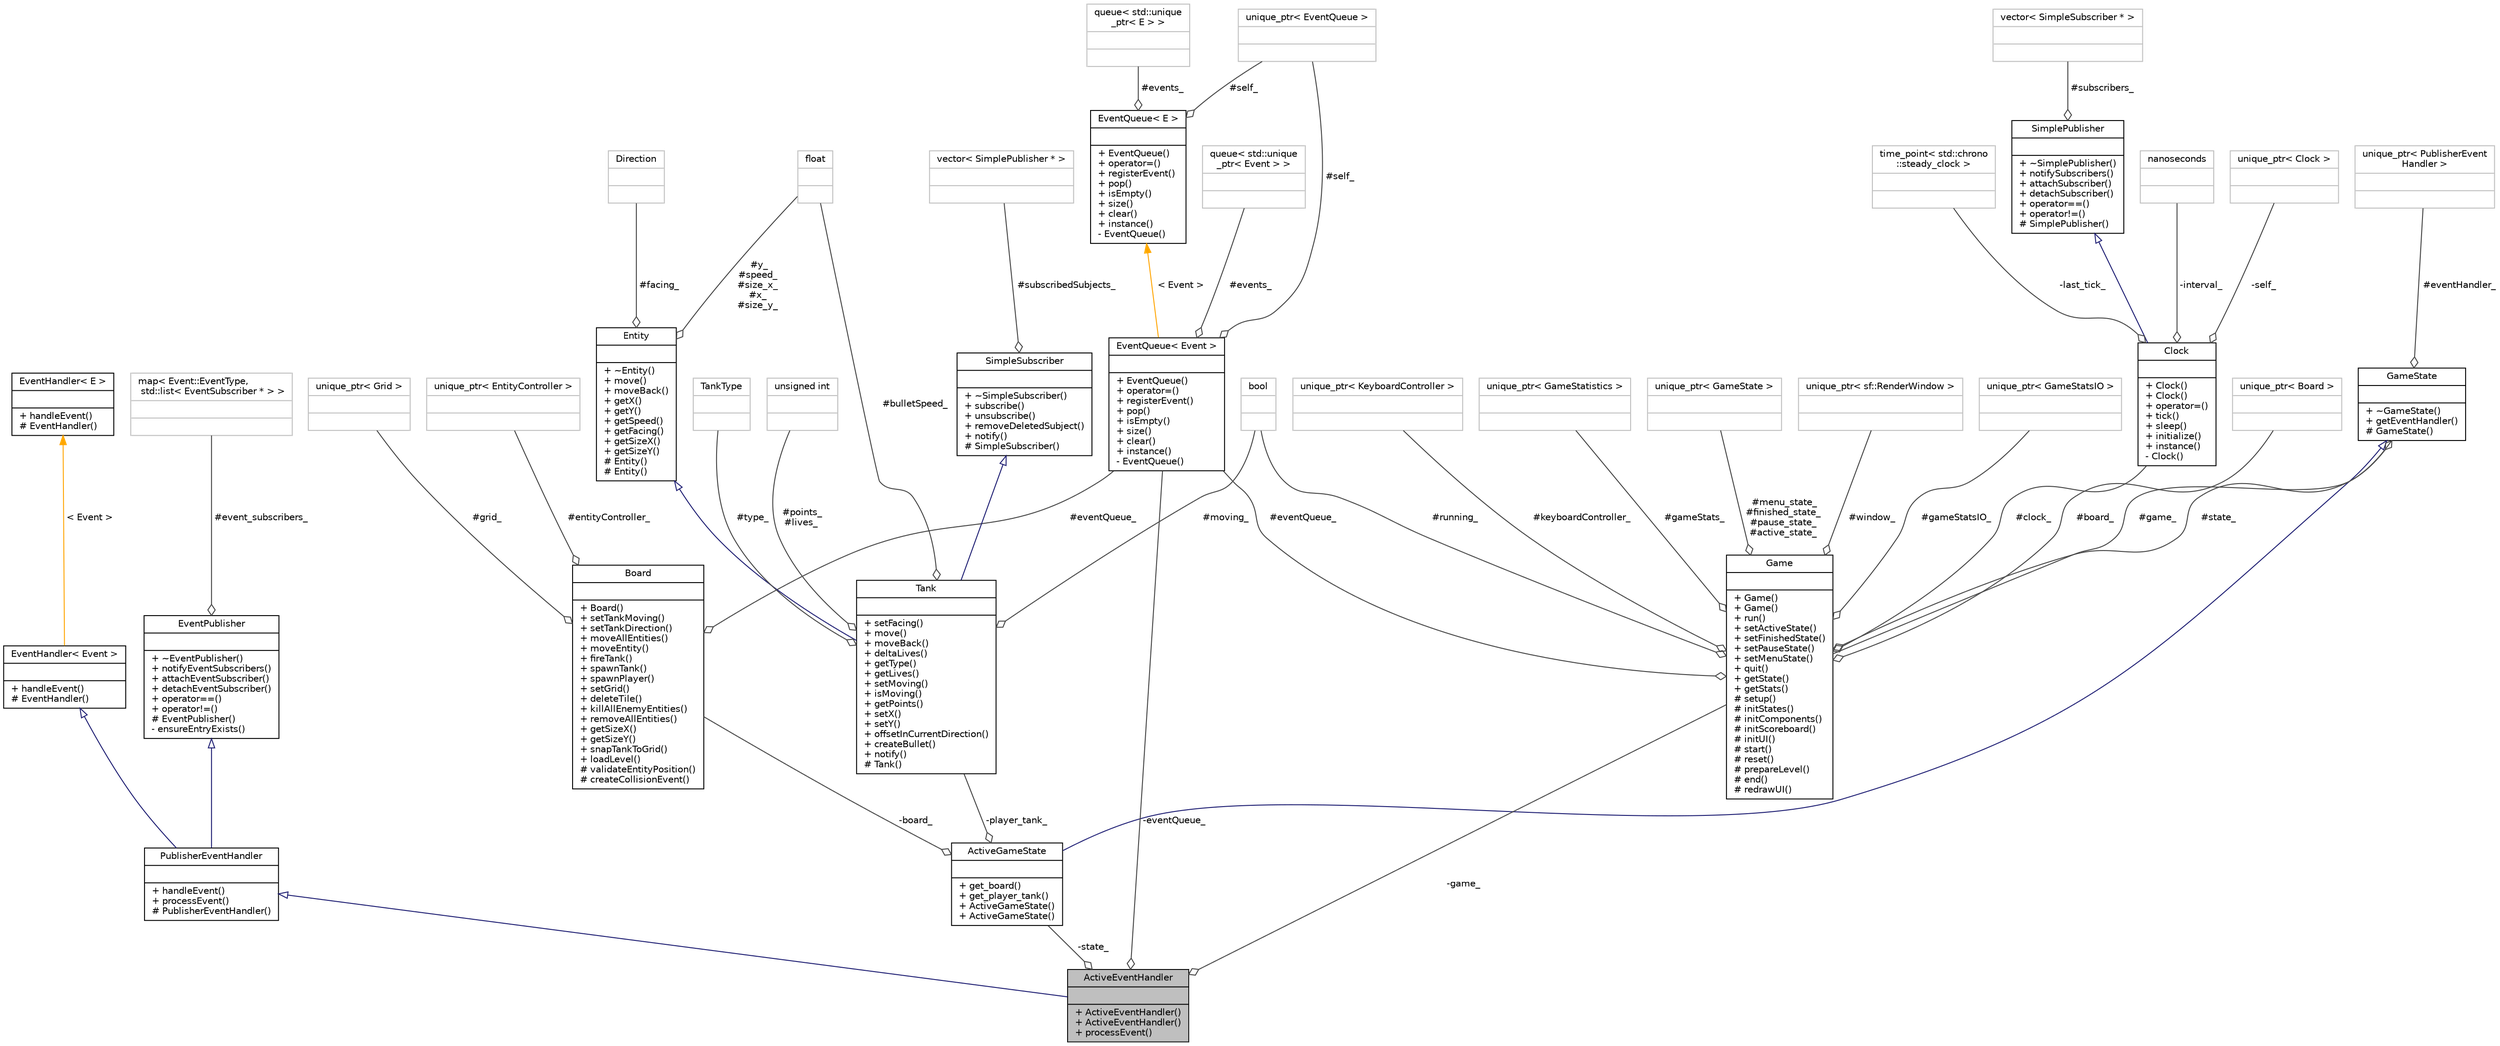 digraph "ActiveEventHandler"
{
 // INTERACTIVE_SVG=YES
 // LATEX_PDF_SIZE
  bgcolor="transparent";
  edge [fontname="Helvetica",fontsize="10",labelfontname="Helvetica",labelfontsize="10"];
  node [fontname="Helvetica",fontsize="10",shape=record];
  Node1 [label="{ActiveEventHandler\n||+ ActiveEventHandler()\l+ ActiveEventHandler()\l+ processEvent()\l}",height=0.2,width=0.4,color="black", fillcolor="grey75", style="filled", fontcolor="black",tooltip=" "];
  Node2 -> Node1 [dir="back",color="midnightblue",fontsize="10",style="solid",arrowtail="onormal",fontname="Helvetica"];
  Node2 [label="{PublisherEventHandler\n||+ handleEvent()\l+ processEvent()\l# PublisherEventHandler()\l}",height=0.2,width=0.4,color="black",URL="$class_publisher_event_handler.html",tooltip="Extended EventHandler for Event class events with publisher capabilities."];
  Node3 -> Node2 [dir="back",color="midnightblue",fontsize="10",style="solid",arrowtail="onormal",fontname="Helvetica"];
  Node3 [label="{EventPublisher\n||+ ~EventPublisher()\l+ notifyEventSubscribers()\l+ attachEventSubscriber()\l+ detachEventSubscriber()\l+ operator==()\l+ operator!=()\l# EventPublisher()\l- ensureEntryExists()\l}",height=0.2,width=0.4,color="black",URL="$class_event_publisher.html",tooltip=" "];
  Node4 -> Node3 [color="grey25",fontsize="10",style="solid",label=" #event_subscribers_" ,arrowhead="odiamond",fontname="Helvetica"];
  Node4 [label="{map\< Event::EventType,\l std::list\< EventSubscriber * \> \>\n||}",height=0.2,width=0.4,color="grey75",tooltip=" "];
  Node5 -> Node2 [dir="back",color="midnightblue",fontsize="10",style="solid",arrowtail="onormal",fontname="Helvetica"];
  Node5 [label="{EventHandler\< Event \>\n||+ handleEvent()\l# EventHandler()\l}",height=0.2,width=0.4,color="black",URL="$class_event_handler.html",tooltip=" "];
  Node6 -> Node5 [dir="back",color="orange",fontsize="10",style="solid",label=" \< Event \>" ,fontname="Helvetica"];
  Node6 [label="{EventHandler\< E \>\n||+ handleEvent()\l# EventHandler()\l}",height=0.2,width=0.4,color="black",URL="$class_event_handler.html",tooltip=" "];
  Node7 -> Node1 [color="grey25",fontsize="10",style="solid",label=" -state_" ,arrowhead="odiamond",fontname="Helvetica"];
  Node7 [label="{ActiveGameState\n||+ get_board()\l+ get_player_tank()\l+ ActiveGameState()\l+ ActiveGameState()\l}",height=0.2,width=0.4,color="black",URL="$class_active_game_state.html",tooltip=" "];
  Node8 -> Node7 [dir="back",color="midnightblue",fontsize="10",style="solid",arrowtail="onormal",fontname="Helvetica"];
  Node8 [label="{GameState\n||+ ~GameState()\l+ getEventHandler()\l# GameState()\l}",height=0.2,width=0.4,color="black",URL="$class_game_state.html",tooltip=" "];
  Node9 -> Node8 [color="grey25",fontsize="10",style="solid",label=" #game_" ,arrowhead="odiamond",fontname="Helvetica"];
  Node9 [label="{Game\n||+ Game()\l+ Game()\l+ run()\l+ setActiveState()\l+ setFinishedState()\l+ setPauseState()\l+ setMenuState()\l+ quit()\l+ getState()\l+ getStats()\l# setup()\l# initStates()\l# initComponents()\l# initScoreboard()\l# initUI()\l# start()\l# reset()\l# prepareLevel()\l# end()\l# redrawUI()\l}",height=0.2,width=0.4,color="black",URL="$class_game.html",tooltip=" "];
  Node10 -> Node9 [color="grey25",fontsize="10",style="solid",label=" #keyboardController_" ,arrowhead="odiamond",fontname="Helvetica"];
  Node10 [label="{unique_ptr\< KeyboardController \>\n||}",height=0.2,width=0.4,color="grey75",tooltip=" "];
  Node11 -> Node9 [color="grey25",fontsize="10",style="solid",label=" #gameStats_" ,arrowhead="odiamond",fontname="Helvetica"];
  Node11 [label="{unique_ptr\< GameStatistics \>\n||}",height=0.2,width=0.4,color="grey75",tooltip=" "];
  Node12 -> Node9 [color="grey25",fontsize="10",style="solid",label=" #menu_state_\n#finished_state_\n#pause_state_\n#active_state_" ,arrowhead="odiamond",fontname="Helvetica"];
  Node12 [label="{unique_ptr\< GameState \>\n||}",height=0.2,width=0.4,color="grey75",tooltip=" "];
  Node13 -> Node9 [color="grey25",fontsize="10",style="solid",label=" #window_" ,arrowhead="odiamond",fontname="Helvetica"];
  Node13 [label="{unique_ptr\< sf::RenderWindow \>\n||}",height=0.2,width=0.4,color="grey75",tooltip=" "];
  Node14 -> Node9 [color="grey25",fontsize="10",style="solid",label=" #eventQueue_" ,arrowhead="odiamond",fontname="Helvetica"];
  Node14 [label="{EventQueue\< Event \>\n||+ EventQueue()\l+ operator=()\l+ registerEvent()\l+ pop()\l+ isEmpty()\l+ size()\l+ clear()\l+ instance()\l- EventQueue()\l}",height=0.2,width=0.4,color="black",URL="$class_event_queue.html",tooltip=" "];
  Node15 -> Node14 [color="grey25",fontsize="10",style="solid",label=" #events_" ,arrowhead="odiamond",fontname="Helvetica"];
  Node15 [label="{queue\< std::unique\l_ptr\< Event \> \>\n||}",height=0.2,width=0.4,color="grey75",tooltip=" "];
  Node16 -> Node14 [color="grey25",fontsize="10",style="solid",label=" #self_" ,arrowhead="odiamond",fontname="Helvetica"];
  Node16 [label="{unique_ptr\< EventQueue \>\n||}",height=0.2,width=0.4,color="grey75",tooltip=" "];
  Node17 -> Node14 [dir="back",color="orange",fontsize="10",style="solid",label=" \< Event \>" ,fontname="Helvetica"];
  Node17 [label="{EventQueue\< E \>\n||+ EventQueue()\l+ operator=()\l+ registerEvent()\l+ pop()\l+ isEmpty()\l+ size()\l+ clear()\l+ instance()\l- EventQueue()\l}",height=0.2,width=0.4,color="black",URL="$class_event_queue.html",tooltip="Singleton class wrapper for std::queue<E>."];
  Node18 -> Node17 [color="grey25",fontsize="10",style="solid",label=" #events_" ,arrowhead="odiamond",fontname="Helvetica"];
  Node18 [label="{queue\< std::unique\l_ptr\< E \> \>\n||}",height=0.2,width=0.4,color="grey75",tooltip=" "];
  Node16 -> Node17 [color="grey25",fontsize="10",style="solid",label=" #self_" ,arrowhead="odiamond",fontname="Helvetica"];
  Node19 -> Node9 [color="grey25",fontsize="10",style="solid",label=" #gameStatsIO_" ,arrowhead="odiamond",fontname="Helvetica"];
  Node19 [label="{unique_ptr\< GameStatsIO \>\n||}",height=0.2,width=0.4,color="grey75",tooltip=" "];
  Node20 -> Node9 [color="grey25",fontsize="10",style="solid",label=" #clock_" ,arrowhead="odiamond",fontname="Helvetica"];
  Node20 [label="{Clock\n||+ Clock()\l+ Clock()\l+ operator=()\l+ tick()\l+ sleep()\l+ initialize()\l+ instance()\l- Clock()\l}",height=0.2,width=0.4,color="black",URL="$class_clock.html",tooltip="Represents an externally controlled clock running at a given frequency."];
  Node21 -> Node20 [dir="back",color="midnightblue",fontsize="10",style="solid",arrowtail="onormal",fontname="Helvetica"];
  Node21 [label="{SimplePublisher\n||+ ~SimplePublisher()\l+ notifySubscribers()\l+ attachSubscriber()\l+ detachSubscriber()\l+ operator==()\l+ operator!=()\l# SimplePublisher()\l}",height=0.2,width=0.4,color="black",URL="$class_simple_publisher.html",tooltip=" "];
  Node22 -> Node21 [color="grey25",fontsize="10",style="solid",label=" #subscribers_" ,arrowhead="odiamond",fontname="Helvetica"];
  Node22 [label="{vector\< SimpleSubscriber * \>\n||}",height=0.2,width=0.4,color="grey75",tooltip=" "];
  Node23 -> Node20 [color="grey25",fontsize="10",style="solid",label=" -interval_" ,arrowhead="odiamond",fontname="Helvetica"];
  Node23 [label="{nanoseconds\n||}",height=0.2,width=0.4,color="grey75",tooltip=" "];
  Node24 -> Node20 [color="grey25",fontsize="10",style="solid",label=" -self_" ,arrowhead="odiamond",fontname="Helvetica"];
  Node24 [label="{unique_ptr\< Clock \>\n||}",height=0.2,width=0.4,color="grey75",tooltip=" "];
  Node25 -> Node20 [color="grey25",fontsize="10",style="solid",label=" -last_tick_" ,arrowhead="odiamond",fontname="Helvetica"];
  Node25 [label="{time_point\< std::chrono\l::steady_clock \>\n||}",height=0.2,width=0.4,color="grey75",tooltip=" "];
  Node26 -> Node9 [color="grey25",fontsize="10",style="solid",label=" #running_" ,arrowhead="odiamond",fontname="Helvetica"];
  Node26 [label="{bool\n||}",height=0.2,width=0.4,color="grey75",tooltip=" "];
  Node27 -> Node9 [color="grey25",fontsize="10",style="solid",label=" #board_" ,arrowhead="odiamond",fontname="Helvetica"];
  Node27 [label="{unique_ptr\< Board \>\n||}",height=0.2,width=0.4,color="grey75",tooltip=" "];
  Node8 -> Node9 [color="grey25",fontsize="10",style="solid",label=" #state_" ,arrowhead="odiamond",fontname="Helvetica"];
  Node28 -> Node8 [color="grey25",fontsize="10",style="solid",label=" #eventHandler_" ,arrowhead="odiamond",fontname="Helvetica"];
  Node28 [label="{unique_ptr\< PublisherEvent\lHandler \>\n||}",height=0.2,width=0.4,color="grey75",tooltip=" "];
  Node29 -> Node7 [color="grey25",fontsize="10",style="solid",label=" -board_" ,arrowhead="odiamond",fontname="Helvetica"];
  Node29 [label="{Board\n||+ Board()\l+ setTankMoving()\l+ setTankDirection()\l+ moveAllEntities()\l+ moveEntity()\l+ fireTank()\l+ spawnTank()\l+ spawnPlayer()\l+ setGrid()\l+ deleteTile()\l+ killAllEnemyEntities()\l+ removeAllEntities()\l+ getSizeX()\l+ getSizeY()\l+ snapTankToGrid()\l+ loadLevel()\l# validateEntityPosition()\l# createCollisionEvent()\l}",height=0.2,width=0.4,color="black",URL="$class_board.html",tooltip="Aggregates and manipulates tank, bullet, and tile objects."];
  Node30 -> Node29 [color="grey25",fontsize="10",style="solid",label=" #entityController_" ,arrowhead="odiamond",fontname="Helvetica"];
  Node30 [label="{unique_ptr\< EntityController \>\n||}",height=0.2,width=0.4,color="grey75",tooltip=" "];
  Node31 -> Node29 [color="grey25",fontsize="10",style="solid",label=" #grid_" ,arrowhead="odiamond",fontname="Helvetica"];
  Node31 [label="{unique_ptr\< Grid \>\n||}",height=0.2,width=0.4,color="grey75",tooltip=" "];
  Node14 -> Node29 [color="grey25",fontsize="10",style="solid",label=" #eventQueue_" ,arrowhead="odiamond",fontname="Helvetica"];
  Node32 -> Node7 [color="grey25",fontsize="10",style="solid",label=" -player_tank_" ,arrowhead="odiamond",fontname="Helvetica"];
  Node32 [label="{Tank\n||+ setFacing()\l+ move()\l+ moveBack()\l+ deltaLives()\l+ getType()\l+ getLives()\l+ setMoving()\l+ isMoving()\l+ getPoints()\l+ setX()\l+ setY()\l+ offsetInCurrentDirection()\l+ createBullet()\l+ notify()\l# Tank()\l}",height=0.2,width=0.4,color="black",URL="$class_tank.html",tooltip="Base class for tank representation."];
  Node33 -> Node32 [dir="back",color="midnightblue",fontsize="10",style="solid",arrowtail="onormal",fontname="Helvetica"];
  Node33 [label="{Entity\n||+ ~Entity()\l+ move()\l+ moveBack()\l+ getX()\l+ getY()\l+ getSpeed()\l+ getFacing()\l+ getSizeX()\l+ getSizeY()\l# Entity()\l# Entity()\l}",height=0.2,width=0.4,color="black",URL="$class_entity.html",tooltip=" "];
  Node34 -> Node33 [color="grey25",fontsize="10",style="solid",label=" #y_\n#speed_\n#size_x_\n#x_\n#size_y_" ,arrowhead="odiamond",fontname="Helvetica"];
  Node34 [label="{float\n||}",height=0.2,width=0.4,color="grey75",tooltip=" "];
  Node35 -> Node33 [color="grey25",fontsize="10",style="solid",label=" #facing_" ,arrowhead="odiamond",fontname="Helvetica"];
  Node35 [label="{Direction\n||}",height=0.2,width=0.4,color="grey75",tooltip=" "];
  Node36 -> Node32 [dir="back",color="midnightblue",fontsize="10",style="solid",arrowtail="onormal",fontname="Helvetica"];
  Node36 [label="{SimpleSubscriber\n||+ ~SimpleSubscriber()\l+ subscribe()\l+ unsubscribe()\l+ removeDeletedSubject()\l+ notify()\l# SimpleSubscriber()\l}",height=0.2,width=0.4,color="black",URL="$class_simple_subscriber.html",tooltip=" "];
  Node37 -> Node36 [color="grey25",fontsize="10",style="solid",label=" #subscribedSubjects_" ,arrowhead="odiamond",fontname="Helvetica"];
  Node37 [label="{vector\< SimplePublisher * \>\n||}",height=0.2,width=0.4,color="grey75",tooltip=" "];
  Node34 -> Node32 [color="grey25",fontsize="10",style="solid",label=" #bulletSpeed_" ,arrowhead="odiamond",fontname="Helvetica"];
  Node38 -> Node32 [color="grey25",fontsize="10",style="solid",label=" #type_" ,arrowhead="odiamond",fontname="Helvetica"];
  Node38 [label="{TankType\n||}",height=0.2,width=0.4,color="grey75",tooltip=" "];
  Node26 -> Node32 [color="grey25",fontsize="10",style="solid",label=" #moving_" ,arrowhead="odiamond",fontname="Helvetica"];
  Node39 -> Node32 [color="grey25",fontsize="10",style="solid",label=" #points_\n#lives_" ,arrowhead="odiamond",fontname="Helvetica"];
  Node39 [label="{unsigned int\n||}",height=0.2,width=0.4,color="grey75",tooltip=" "];
  Node9 -> Node1 [color="grey25",fontsize="10",style="solid",label=" -game_" ,arrowhead="odiamond",fontname="Helvetica"];
  Node14 -> Node1 [color="grey25",fontsize="10",style="solid",label=" -eventQueue_" ,arrowhead="odiamond",fontname="Helvetica"];
}
